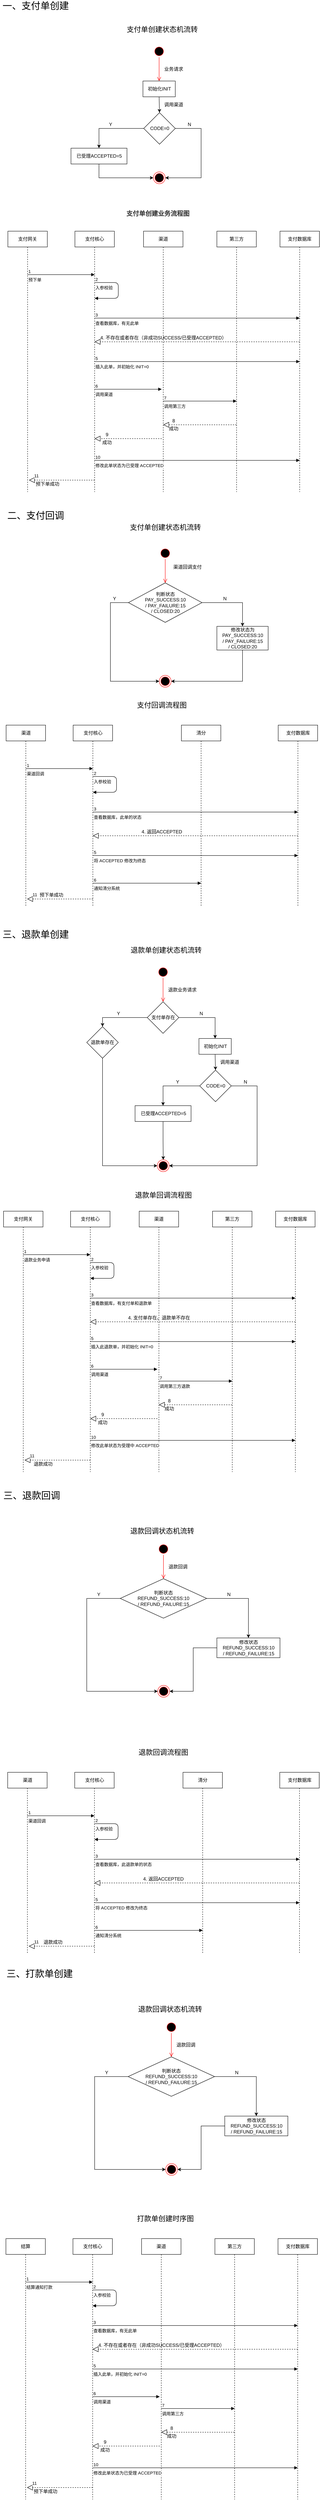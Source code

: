 <mxfile version="14.4.2" type="github">
  <diagram id="doO7QD25XSTSyCwF2JsC" name="Page-1">
    <mxGraphModel dx="946" dy="614" grid="1" gridSize="10" guides="1" tooltips="1" connect="1" arrows="1" fold="1" page="1" pageScale="1" pageWidth="827" pageHeight="1169" math="0" shadow="0">
      <root>
        <mxCell id="0" />
        <mxCell id="1" parent="0" />
        <mxCell id="Pw1JwfpGeaFqBJXXxSC6-7" value="支付网关" style="shape=umlLifeline;perimeter=lifelinePerimeter;whiteSpace=wrap;html=1;container=1;collapsible=0;recursiveResize=0;outlineConnect=0;" parent="1" vertex="1">
          <mxGeometry x="30" y="620" width="100" height="660" as="geometry" />
        </mxCell>
        <mxCell id="Pw1JwfpGeaFqBJXXxSC6-12" value="预下单" style="endArrow=block;endFill=1;html=1;edgeStyle=orthogonalEdgeStyle;align=left;verticalAlign=top;" parent="Pw1JwfpGeaFqBJXXxSC6-7" edge="1">
          <mxGeometry x="-1" relative="1" as="geometry">
            <mxPoint x="50" y="110" as="sourcePoint" />
            <mxPoint x="220" y="110" as="targetPoint" />
          </mxGeometry>
        </mxCell>
        <mxCell id="Pw1JwfpGeaFqBJXXxSC6-13" value="1" style="edgeLabel;resizable=0;html=1;align=left;verticalAlign=bottom;" parent="Pw1JwfpGeaFqBJXXxSC6-12" connectable="0" vertex="1">
          <mxGeometry x="-1" relative="1" as="geometry" />
        </mxCell>
        <mxCell id="Pw1JwfpGeaFqBJXXxSC6-8" value="支付核心" style="shape=umlLifeline;perimeter=lifelinePerimeter;whiteSpace=wrap;html=1;container=1;collapsible=0;recursiveResize=0;outlineConnect=0;" parent="1" vertex="1">
          <mxGeometry x="200" y="620" width="100" height="660" as="geometry" />
        </mxCell>
        <mxCell id="Pw1JwfpGeaFqBJXXxSC6-9" value="渠道" style="shape=umlLifeline;perimeter=lifelinePerimeter;whiteSpace=wrap;html=1;container=1;collapsible=0;recursiveResize=0;outlineConnect=0;" parent="1" vertex="1">
          <mxGeometry x="374" y="620" width="100" height="660" as="geometry" />
        </mxCell>
        <mxCell id="Pw1JwfpGeaFqBJXXxSC6-10" value="第三方" style="shape=umlLifeline;perimeter=lifelinePerimeter;whiteSpace=wrap;html=1;container=1;collapsible=0;recursiveResize=0;outlineConnect=0;" parent="1" vertex="1">
          <mxGeometry x="560" y="620" width="100" height="660" as="geometry" />
        </mxCell>
        <mxCell id="Pw1JwfpGeaFqBJXXxSC6-11" value="支付数据库" style="shape=umlLifeline;perimeter=lifelinePerimeter;whiteSpace=wrap;html=1;container=1;collapsible=0;recursiveResize=0;outlineConnect=0;" parent="1" vertex="1">
          <mxGeometry x="720" y="620" width="100" height="660" as="geometry" />
        </mxCell>
        <mxCell id="Pw1JwfpGeaFqBJXXxSC6-14" value="入参校验" style="endArrow=block;endFill=1;html=1;edgeStyle=orthogonalEdgeStyle;align=left;verticalAlign=top;" parent="1" target="Pw1JwfpGeaFqBJXXxSC6-8" edge="1">
          <mxGeometry x="-1" relative="1" as="geometry">
            <mxPoint x="250" y="750" as="sourcePoint" />
            <mxPoint x="310" y="810" as="targetPoint" />
            <Array as="points">
              <mxPoint x="310" y="750" />
              <mxPoint x="310" y="790" />
            </Array>
          </mxGeometry>
        </mxCell>
        <mxCell id="Pw1JwfpGeaFqBJXXxSC6-15" value="2" style="edgeLabel;resizable=0;html=1;align=left;verticalAlign=bottom;" parent="Pw1JwfpGeaFqBJXXxSC6-14" connectable="0" vertex="1">
          <mxGeometry x="-1" relative="1" as="geometry" />
        </mxCell>
        <mxCell id="Pw1JwfpGeaFqBJXXxSC6-19" value="" style="endArrow=block;dashed=1;endFill=0;endSize=12;html=1;" parent="1" target="Pw1JwfpGeaFqBJXXxSC6-8" edge="1">
          <mxGeometry width="160" relative="1" as="geometry">
            <mxPoint x="770" y="900" as="sourcePoint" />
            <mxPoint x="660" y="900" as="targetPoint" />
          </mxGeometry>
        </mxCell>
        <mxCell id="Pw1JwfpGeaFqBJXXxSC6-20" value="4. 不存在或者存在（非成功SUCCESS/已受理ACCEPTED）" style="text;html=1;align=center;verticalAlign=middle;resizable=0;points=[];autosize=1;" parent="1" vertex="1">
          <mxGeometry x="254" y="880" width="340" height="20" as="geometry" />
        </mxCell>
        <mxCell id="Pw1JwfpGeaFqBJXXxSC6-23" value="插入此单，并初始化 INIT=0" style="endArrow=block;endFill=1;html=1;edgeStyle=orthogonalEdgeStyle;align=left;verticalAlign=top;" parent="1" edge="1">
          <mxGeometry x="-1" relative="1" as="geometry">
            <mxPoint x="250" y="950" as="sourcePoint" />
            <mxPoint x="770" y="950" as="targetPoint" />
          </mxGeometry>
        </mxCell>
        <mxCell id="Pw1JwfpGeaFqBJXXxSC6-24" value="5" style="edgeLabel;resizable=0;html=1;align=left;verticalAlign=bottom;" parent="Pw1JwfpGeaFqBJXXxSC6-23" connectable="0" vertex="1">
          <mxGeometry x="-1" relative="1" as="geometry" />
        </mxCell>
        <mxCell id="Pw1JwfpGeaFqBJXXxSC6-26" value="查看数据库，有无此单" style="endArrow=block;endFill=1;html=1;edgeStyle=orthogonalEdgeStyle;align=left;verticalAlign=top;" parent="1" edge="1">
          <mxGeometry x="-1" relative="1" as="geometry">
            <mxPoint x="250" y="840" as="sourcePoint" />
            <mxPoint x="770" y="840" as="targetPoint" />
          </mxGeometry>
        </mxCell>
        <mxCell id="Pw1JwfpGeaFqBJXXxSC6-27" value="3" style="edgeLabel;resizable=0;html=1;align=left;verticalAlign=bottom;" parent="Pw1JwfpGeaFqBJXXxSC6-26" connectable="0" vertex="1">
          <mxGeometry x="-1" relative="1" as="geometry" />
        </mxCell>
        <mxCell id="Pw1JwfpGeaFqBJXXxSC6-28" value="调用渠道" style="endArrow=block;endFill=1;html=1;edgeStyle=orthogonalEdgeStyle;align=left;verticalAlign=top;" parent="1" edge="1">
          <mxGeometry x="-1" relative="1" as="geometry">
            <mxPoint x="250" y="1020" as="sourcePoint" />
            <mxPoint x="420" y="1020" as="targetPoint" />
          </mxGeometry>
        </mxCell>
        <mxCell id="Pw1JwfpGeaFqBJXXxSC6-29" value="6" style="edgeLabel;resizable=0;html=1;align=left;verticalAlign=bottom;" parent="Pw1JwfpGeaFqBJXXxSC6-28" connectable="0" vertex="1">
          <mxGeometry x="-1" relative="1" as="geometry" />
        </mxCell>
        <mxCell id="Pw1JwfpGeaFqBJXXxSC6-30" value="调用第三方" style="endArrow=block;endFill=1;html=1;edgeStyle=orthogonalEdgeStyle;align=left;verticalAlign=top;" parent="1" edge="1">
          <mxGeometry x="-1" relative="1" as="geometry">
            <mxPoint x="424" y="1050" as="sourcePoint" />
            <mxPoint x="610" y="1050" as="targetPoint" />
          </mxGeometry>
        </mxCell>
        <mxCell id="Pw1JwfpGeaFqBJXXxSC6-31" value="7" style="edgeLabel;resizable=0;html=1;align=left;verticalAlign=bottom;" parent="Pw1JwfpGeaFqBJXXxSC6-30" connectable="0" vertex="1">
          <mxGeometry x="-1" relative="1" as="geometry" />
        </mxCell>
        <mxCell id="Pw1JwfpGeaFqBJXXxSC6-32" value="" style="endArrow=block;dashed=1;endFill=0;endSize=12;html=1;" parent="1" source="Pw1JwfpGeaFqBJXXxSC6-10" target="Pw1JwfpGeaFqBJXXxSC6-9" edge="1">
          <mxGeometry width="160" relative="1" as="geometry">
            <mxPoint x="610.5" y="1100" as="sourcePoint" />
            <mxPoint x="90" y="1100" as="targetPoint" />
            <Array as="points">
              <mxPoint x="600" y="1110" />
            </Array>
          </mxGeometry>
        </mxCell>
        <mxCell id="Pw1JwfpGeaFqBJXXxSC6-33" value="8" style="text;html=1;align=center;verticalAlign=middle;resizable=0;points=[];autosize=1;" parent="1" vertex="1">
          <mxGeometry x="440" y="1090" width="20" height="20" as="geometry" />
        </mxCell>
        <mxCell id="Pw1JwfpGeaFqBJXXxSC6-34" value="成功" style="text;html=1;align=center;verticalAlign=middle;resizable=0;points=[];autosize=1;" parent="1" vertex="1">
          <mxGeometry x="430" y="1110" width="40" height="20" as="geometry" />
        </mxCell>
        <mxCell id="Pw1JwfpGeaFqBJXXxSC6-35" value="" style="endArrow=block;dashed=1;endFill=0;endSize=12;html=1;" parent="1" edge="1">
          <mxGeometry width="160" relative="1" as="geometry">
            <mxPoint x="420" y="1145" as="sourcePoint" />
            <mxPoint x="250" y="1145" as="targetPoint" />
            <Array as="points" />
          </mxGeometry>
        </mxCell>
        <mxCell id="Pw1JwfpGeaFqBJXXxSC6-36" value="9" style="text;html=1;align=center;verticalAlign=middle;resizable=0;points=[];autosize=1;" parent="1" vertex="1">
          <mxGeometry x="270.5" y="1125" width="20" height="20" as="geometry" />
        </mxCell>
        <mxCell id="Pw1JwfpGeaFqBJXXxSC6-37" value="成功" style="text;html=1;align=center;verticalAlign=middle;resizable=0;points=[];autosize=1;" parent="1" vertex="1">
          <mxGeometry x="260.5" y="1145" width="40" height="20" as="geometry" />
        </mxCell>
        <mxCell id="Pw1JwfpGeaFqBJXXxSC6-40" value="修改此单状态为已受理 ACCEPTED" style="endArrow=block;endFill=1;html=1;edgeStyle=orthogonalEdgeStyle;align=left;verticalAlign=top;" parent="1" edge="1">
          <mxGeometry x="-1" relative="1" as="geometry">
            <mxPoint x="250" y="1200" as="sourcePoint" />
            <mxPoint x="770" y="1200" as="targetPoint" />
          </mxGeometry>
        </mxCell>
        <mxCell id="Pw1JwfpGeaFqBJXXxSC6-41" value="10" style="edgeLabel;resizable=0;html=1;align=left;verticalAlign=bottom;" parent="Pw1JwfpGeaFqBJXXxSC6-40" connectable="0" vertex="1">
          <mxGeometry x="-1" relative="1" as="geometry" />
        </mxCell>
        <mxCell id="Pw1JwfpGeaFqBJXXxSC6-42" value="" style="endArrow=block;dashed=1;endFill=0;endSize=12;html=1;" parent="1" edge="1">
          <mxGeometry width="160" relative="1" as="geometry">
            <mxPoint x="250" y="1250" as="sourcePoint" />
            <mxPoint x="83.5" y="1250" as="targetPoint" />
            <Array as="points" />
          </mxGeometry>
        </mxCell>
        <mxCell id="Pw1JwfpGeaFqBJXXxSC6-43" value="11" style="edgeLabel;html=1;align=center;verticalAlign=middle;resizable=0;points=[];" parent="Pw1JwfpGeaFqBJXXxSC6-42" vertex="1" connectable="0">
          <mxGeometry x="0.778" y="-11" relative="1" as="geometry">
            <mxPoint as="offset" />
          </mxGeometry>
        </mxCell>
        <mxCell id="Pw1JwfpGeaFqBJXXxSC6-44" value="预下单成功" style="text;html=1;align=center;verticalAlign=middle;resizable=0;points=[];autosize=1;" parent="1" vertex="1">
          <mxGeometry x="90" y="1250" width="80" height="20" as="geometry" />
        </mxCell>
        <mxCell id="Pw1JwfpGeaFqBJXXxSC6-46" value="" style="ellipse;html=1;shape=startState;fillColor=#000000;strokeColor=#ff0000;" parent="1" vertex="1">
          <mxGeometry x="398.5" y="150" width="30" height="30" as="geometry" />
        </mxCell>
        <mxCell id="Pw1JwfpGeaFqBJXXxSC6-47" value="" style="edgeStyle=orthogonalEdgeStyle;html=1;verticalAlign=bottom;endArrow=open;endSize=8;strokeColor=#ff0000;" parent="1" source="Pw1JwfpGeaFqBJXXxSC6-46" edge="1">
          <mxGeometry relative="1" as="geometry">
            <mxPoint x="413.5" y="240" as="targetPoint" />
          </mxGeometry>
        </mxCell>
        <mxCell id="Pw1JwfpGeaFqBJXXxSC6-48" value="&lt;font style=&quot;font-size: 18px&quot;&gt;支付单创建状态机流转&lt;/font&gt;" style="text;html=1;align=center;verticalAlign=middle;resizable=0;points=[];autosize=1;" parent="1" vertex="1">
          <mxGeometry x="320.5" y="100" width="200" height="20" as="geometry" />
        </mxCell>
        <mxCell id="Pw1JwfpGeaFqBJXXxSC6-49" value="业务请求" style="text;html=1;align=center;verticalAlign=middle;resizable=0;points=[];autosize=1;" parent="1" vertex="1">
          <mxGeometry x="419.5" y="200" width="60" height="20" as="geometry" />
        </mxCell>
        <mxCell id="Pw1JwfpGeaFqBJXXxSC6-50" value="初始化INIT" style="html=1;" parent="1" vertex="1">
          <mxGeometry x="372.5" y="240" width="82" height="40" as="geometry" />
        </mxCell>
        <mxCell id="Pw1JwfpGeaFqBJXXxSC6-58" style="edgeStyle=orthogonalEdgeStyle;rounded=0;orthogonalLoop=1;jettySize=auto;html=1;exitX=0;exitY=0.5;exitDx=0;exitDy=0;entryX=0.5;entryY=0;entryDx=0;entryDy=0;" parent="1" source="Pw1JwfpGeaFqBJXXxSC6-51" target="Pw1JwfpGeaFqBJXXxSC6-57" edge="1">
          <mxGeometry relative="1" as="geometry" />
        </mxCell>
        <mxCell id="Pw1JwfpGeaFqBJXXxSC6-61" style="edgeStyle=orthogonalEdgeStyle;rounded=0;orthogonalLoop=1;jettySize=auto;html=1;exitX=1;exitY=0.5;exitDx=0;exitDy=0;entryX=1;entryY=0.5;entryDx=0;entryDy=0;" parent="1" source="Pw1JwfpGeaFqBJXXxSC6-51" target="Pw1JwfpGeaFqBJXXxSC6-54" edge="1">
          <mxGeometry relative="1" as="geometry">
            <Array as="points">
              <mxPoint x="520" y="360" />
              <mxPoint x="520" y="485" />
            </Array>
          </mxGeometry>
        </mxCell>
        <mxCell id="Pw1JwfpGeaFqBJXXxSC6-51" value="CODE=0" style="rhombus;whiteSpace=wrap;html=1;" parent="1" vertex="1">
          <mxGeometry x="374.5" y="320" width="80" height="80" as="geometry" />
        </mxCell>
        <mxCell id="Pw1JwfpGeaFqBJXXxSC6-52" value="" style="endArrow=classic;html=1;entryX=0.5;entryY=0;entryDx=0;entryDy=0;exitX=0.5;exitY=1;exitDx=0;exitDy=0;" parent="1" source="Pw1JwfpGeaFqBJXXxSC6-50" target="Pw1JwfpGeaFqBJXXxSC6-51" edge="1">
          <mxGeometry width="50" height="50" relative="1" as="geometry">
            <mxPoint x="400.5" y="320" as="sourcePoint" />
            <mxPoint x="450.5" y="270" as="targetPoint" />
          </mxGeometry>
        </mxCell>
        <mxCell id="Pw1JwfpGeaFqBJXXxSC6-54" value="" style="ellipse;html=1;shape=endState;fillColor=#000000;strokeColor=#ff0000;" parent="1" vertex="1">
          <mxGeometry x="399" y="470" width="30" height="30" as="geometry" />
        </mxCell>
        <mxCell id="Pw1JwfpGeaFqBJXXxSC6-55" value="调用渠道" style="text;html=1;align=center;verticalAlign=middle;resizable=0;points=[];autosize=1;" parent="1" vertex="1">
          <mxGeometry x="420" y="290" width="60" height="20" as="geometry" />
        </mxCell>
        <mxCell id="Pw1JwfpGeaFqBJXXxSC6-59" style="edgeStyle=orthogonalEdgeStyle;rounded=0;orthogonalLoop=1;jettySize=auto;html=1;entryX=0;entryY=0.5;entryDx=0;entryDy=0;exitX=0.5;exitY=1;exitDx=0;exitDy=0;" parent="1" source="Pw1JwfpGeaFqBJXXxSC6-57" target="Pw1JwfpGeaFqBJXXxSC6-54" edge="1">
          <mxGeometry relative="1" as="geometry" />
        </mxCell>
        <mxCell id="Pw1JwfpGeaFqBJXXxSC6-57" value="已受理ACCEPTED=5" style="html=1;" parent="1" vertex="1">
          <mxGeometry x="190" y="410" width="142" height="40" as="geometry" />
        </mxCell>
        <mxCell id="Pw1JwfpGeaFqBJXXxSC6-60" value="Y" style="text;html=1;align=center;verticalAlign=middle;resizable=0;points=[];autosize=1;" parent="1" vertex="1">
          <mxGeometry x="280" y="340" width="20" height="20" as="geometry" />
        </mxCell>
        <mxCell id="Pw1JwfpGeaFqBJXXxSC6-62" value="N" style="text;html=1;align=center;verticalAlign=middle;resizable=0;points=[];autosize=1;" parent="1" vertex="1">
          <mxGeometry x="480" y="340" width="20" height="20" as="geometry" />
        </mxCell>
        <mxCell id="Pw1JwfpGeaFqBJXXxSC6-63" value="&lt;h3 id=&quot;id-2.1.0.4支付系统UML图-1.1.2支付单创建业务流程图&quot; style=&quot;margin: 30px 0px 0px ; padding: 0px ; color: rgb(51 , 51 , 51) ; font-size: 16px ; line-height: 1.5 ; font-family: &amp;#34;arial&amp;#34; , sans-serif ; background-color: rgb(255 , 255 , 255)&quot;&gt;支付单创建业务流程图&lt;/h3&gt;" style="text;html=1;align=center;verticalAlign=middle;resizable=0;points=[];autosize=1;" parent="1" vertex="1">
          <mxGeometry x="320" y="530" width="180" height="60" as="geometry" />
        </mxCell>
        <mxCell id="Pw1JwfpGeaFqBJXXxSC6-64" value="&lt;font style=&quot;font-size: 24px&quot;&gt;一、支付单创建&lt;/font&gt;" style="text;html=1;align=center;verticalAlign=middle;resizable=0;points=[];autosize=1;" parent="1" vertex="1">
          <mxGeometry x="10" y="40" width="180" height="20" as="geometry" />
        </mxCell>
        <mxCell id="Pw1JwfpGeaFqBJXXxSC6-65" value="&lt;font style=&quot;font-size: 24px&quot;&gt;二、支付回调&lt;/font&gt;" style="text;html=1;align=center;verticalAlign=middle;resizable=0;points=[];autosize=1;" parent="1" vertex="1">
          <mxGeometry x="20" y="1330" width="160" height="20" as="geometry" />
        </mxCell>
        <mxCell id="Pw1JwfpGeaFqBJXXxSC6-68" value="" style="ellipse;html=1;shape=startState;fillColor=#000000;strokeColor=#ff0000;" parent="1" vertex="1">
          <mxGeometry x="414" y="1420" width="30" height="30" as="geometry" />
        </mxCell>
        <mxCell id="Pw1JwfpGeaFqBJXXxSC6-69" value="" style="edgeStyle=orthogonalEdgeStyle;html=1;verticalAlign=bottom;endArrow=open;endSize=8;strokeColor=#ff0000;" parent="1" source="Pw1JwfpGeaFqBJXXxSC6-68" edge="1">
          <mxGeometry relative="1" as="geometry">
            <mxPoint x="429" y="1510" as="targetPoint" />
          </mxGeometry>
        </mxCell>
        <mxCell id="Pw1JwfpGeaFqBJXXxSC6-70" value="渠道回调支付" style="text;html=1;align=center;verticalAlign=middle;resizable=0;points=[];autosize=1;" parent="1" vertex="1">
          <mxGeometry x="440" y="1460" width="90" height="20" as="geometry" />
        </mxCell>
        <mxCell id="Pw1JwfpGeaFqBJXXxSC6-73" style="edgeStyle=orthogonalEdgeStyle;rounded=0;orthogonalLoop=1;jettySize=auto;html=1;exitX=0;exitY=0.5;exitDx=0;exitDy=0;entryX=0;entryY=0.5;entryDx=0;entryDy=0;" parent="1" source="Pw1JwfpGeaFqBJXXxSC6-71" target="Pw1JwfpGeaFqBJXXxSC6-72" edge="1">
          <mxGeometry relative="1" as="geometry">
            <Array as="points">
              <mxPoint x="290" y="1560" />
              <mxPoint x="290" y="1759" />
            </Array>
          </mxGeometry>
        </mxCell>
        <mxCell id="Pw1JwfpGeaFqBJXXxSC6-76" style="edgeStyle=orthogonalEdgeStyle;rounded=0;orthogonalLoop=1;jettySize=auto;html=1;exitX=1;exitY=0.5;exitDx=0;exitDy=0;" parent="1" source="Pw1JwfpGeaFqBJXXxSC6-71" target="Pw1JwfpGeaFqBJXXxSC6-75" edge="1">
          <mxGeometry relative="1" as="geometry" />
        </mxCell>
        <mxCell id="Pw1JwfpGeaFqBJXXxSC6-71" value="判断状态&lt;br&gt;PAY_SUCCESS:10&lt;br&gt;/ PAY_FAILURE:15&lt;br&gt;/ CLOSED:20" style="rhombus;whiteSpace=wrap;html=1;" parent="1" vertex="1">
          <mxGeometry x="335.75" y="1510" width="186.5" height="100" as="geometry" />
        </mxCell>
        <mxCell id="Pw1JwfpGeaFqBJXXxSC6-72" value="" style="ellipse;html=1;shape=endState;fillColor=#000000;strokeColor=#ff0000;" parent="1" vertex="1">
          <mxGeometry x="414" y="1744" width="30" height="30" as="geometry" />
        </mxCell>
        <mxCell id="Pw1JwfpGeaFqBJXXxSC6-74" value="Y" style="text;html=1;align=center;verticalAlign=middle;resizable=0;points=[];autosize=1;" parent="1" vertex="1">
          <mxGeometry x="290" y="1540" width="20" height="20" as="geometry" />
        </mxCell>
        <mxCell id="Pw1JwfpGeaFqBJXXxSC6-77" style="edgeStyle=orthogonalEdgeStyle;rounded=0;orthogonalLoop=1;jettySize=auto;html=1;exitX=0.5;exitY=1;exitDx=0;exitDy=0;entryX=1;entryY=0.5;entryDx=0;entryDy=0;" parent="1" source="Pw1JwfpGeaFqBJXXxSC6-75" target="Pw1JwfpGeaFqBJXXxSC6-72" edge="1">
          <mxGeometry relative="1" as="geometry" />
        </mxCell>
        <mxCell id="Pw1JwfpGeaFqBJXXxSC6-75" value="&lt;span&gt;修改状态为&lt;br&gt;PAY_SUCCESS:10&lt;/span&gt;&lt;br&gt;&lt;span&gt;/ PAY_FAILURE:15&lt;/span&gt;&lt;br&gt;&lt;span&gt;/ CLOSED:20&lt;/span&gt;" style="html=1;" parent="1" vertex="1">
          <mxGeometry x="560" y="1620" width="130" height="60" as="geometry" />
        </mxCell>
        <mxCell id="Pw1JwfpGeaFqBJXXxSC6-78" value="N" style="text;html=1;align=center;verticalAlign=middle;resizable=0;points=[];autosize=1;" parent="1" vertex="1">
          <mxGeometry x="570" y="1540" width="20" height="20" as="geometry" />
        </mxCell>
        <mxCell id="Pw1JwfpGeaFqBJXXxSC6-79" value="&lt;font style=&quot;font-size: 18px&quot;&gt;支付单创建状态机流转&lt;/font&gt;" style="text;html=1;align=center;verticalAlign=middle;resizable=0;points=[];autosize=1;" parent="1" vertex="1">
          <mxGeometry x="329" y="1360" width="200" height="20" as="geometry" />
        </mxCell>
        <mxCell id="Pw1JwfpGeaFqBJXXxSC6-80" value="&lt;font style=&quot;font-size: 18px&quot;&gt;支付回调流程图&lt;/font&gt;" style="text;html=1;align=center;verticalAlign=middle;resizable=0;points=[];autosize=1;" parent="1" vertex="1">
          <mxGeometry x="350" y="1810" width="140" height="20" as="geometry" />
        </mxCell>
        <mxCell id="Pw1JwfpGeaFqBJXXxSC6-81" value="渠道" style="shape=umlLifeline;perimeter=lifelinePerimeter;whiteSpace=wrap;html=1;container=1;collapsible=0;recursiveResize=0;outlineConnect=0;" parent="1" vertex="1">
          <mxGeometry x="25.5" y="1870" width="100" height="460" as="geometry" />
        </mxCell>
        <mxCell id="Pw1JwfpGeaFqBJXXxSC6-82" value="渠道回调" style="endArrow=block;endFill=1;html=1;edgeStyle=orthogonalEdgeStyle;align=left;verticalAlign=top;" parent="Pw1JwfpGeaFqBJXXxSC6-81" edge="1">
          <mxGeometry x="-1" relative="1" as="geometry">
            <mxPoint x="50" y="110" as="sourcePoint" />
            <mxPoint x="220" y="110" as="targetPoint" />
          </mxGeometry>
        </mxCell>
        <mxCell id="Pw1JwfpGeaFqBJXXxSC6-83" value="1" style="edgeLabel;resizable=0;html=1;align=left;verticalAlign=bottom;" parent="Pw1JwfpGeaFqBJXXxSC6-82" connectable="0" vertex="1">
          <mxGeometry x="-1" relative="1" as="geometry" />
        </mxCell>
        <mxCell id="Pw1JwfpGeaFqBJXXxSC6-84" value="支付核心" style="shape=umlLifeline;perimeter=lifelinePerimeter;whiteSpace=wrap;html=1;container=1;collapsible=0;recursiveResize=0;outlineConnect=0;" parent="1" vertex="1">
          <mxGeometry x="195.5" y="1870" width="100" height="460" as="geometry" />
        </mxCell>
        <mxCell id="Pw1JwfpGeaFqBJXXxSC6-85" value="清分" style="shape=umlLifeline;perimeter=lifelinePerimeter;whiteSpace=wrap;html=1;container=1;collapsible=0;recursiveResize=0;outlineConnect=0;" parent="1" vertex="1">
          <mxGeometry x="470" y="1870" width="100" height="460" as="geometry" />
        </mxCell>
        <mxCell id="Pw1JwfpGeaFqBJXXxSC6-87" value="支付数据库" style="shape=umlLifeline;perimeter=lifelinePerimeter;whiteSpace=wrap;html=1;container=1;collapsible=0;recursiveResize=0;outlineConnect=0;" parent="1" vertex="1">
          <mxGeometry x="715.5" y="1870" width="100" height="460" as="geometry" />
        </mxCell>
        <mxCell id="Pw1JwfpGeaFqBJXXxSC6-88" value="入参校验" style="endArrow=block;endFill=1;html=1;edgeStyle=orthogonalEdgeStyle;align=left;verticalAlign=top;" parent="1" target="Pw1JwfpGeaFqBJXXxSC6-84" edge="1">
          <mxGeometry x="-1" relative="1" as="geometry">
            <mxPoint x="245.5" y="2000" as="sourcePoint" />
            <mxPoint x="305.5" y="2060" as="targetPoint" />
            <Array as="points">
              <mxPoint x="305.5" y="2000" />
              <mxPoint x="305.5" y="2040" />
            </Array>
          </mxGeometry>
        </mxCell>
        <mxCell id="Pw1JwfpGeaFqBJXXxSC6-89" value="2" style="edgeLabel;resizable=0;html=1;align=left;verticalAlign=bottom;" parent="Pw1JwfpGeaFqBJXXxSC6-88" connectable="0" vertex="1">
          <mxGeometry x="-1" relative="1" as="geometry" />
        </mxCell>
        <mxCell id="Pw1JwfpGeaFqBJXXxSC6-90" value="" style="endArrow=block;dashed=1;endFill=0;endSize=12;html=1;" parent="1" target="Pw1JwfpGeaFqBJXXxSC6-84" edge="1">
          <mxGeometry width="160" relative="1" as="geometry">
            <mxPoint x="765.5" y="2150" as="sourcePoint" />
            <mxPoint x="655.5" y="2150" as="targetPoint" />
          </mxGeometry>
        </mxCell>
        <mxCell id="Pw1JwfpGeaFqBJXXxSC6-91" value="4. 返回ACCEPTED" style="text;html=1;align=center;verticalAlign=middle;resizable=0;points=[];autosize=1;" parent="1" vertex="1">
          <mxGeometry x="359.5" y="2130" width="120" height="20" as="geometry" />
        </mxCell>
        <mxCell id="Pw1JwfpGeaFqBJXXxSC6-92" value="将 ACCEPTED 修改为终态" style="endArrow=block;endFill=1;html=1;edgeStyle=orthogonalEdgeStyle;align=left;verticalAlign=top;" parent="1" edge="1">
          <mxGeometry x="-1" relative="1" as="geometry">
            <mxPoint x="245.5" y="2200" as="sourcePoint" />
            <mxPoint x="765.5" y="2200" as="targetPoint" />
          </mxGeometry>
        </mxCell>
        <mxCell id="Pw1JwfpGeaFqBJXXxSC6-93" value="5" style="edgeLabel;resizable=0;html=1;align=left;verticalAlign=bottom;" parent="Pw1JwfpGeaFqBJXXxSC6-92" connectable="0" vertex="1">
          <mxGeometry x="-1" relative="1" as="geometry" />
        </mxCell>
        <mxCell id="Pw1JwfpGeaFqBJXXxSC6-94" value="查看数据库，此单的状态" style="endArrow=block;endFill=1;html=1;edgeStyle=orthogonalEdgeStyle;align=left;verticalAlign=top;" parent="1" edge="1">
          <mxGeometry x="-1" relative="1" as="geometry">
            <mxPoint x="245.5" y="2090" as="sourcePoint" />
            <mxPoint x="765.5" y="2090" as="targetPoint" />
          </mxGeometry>
        </mxCell>
        <mxCell id="Pw1JwfpGeaFqBJXXxSC6-95" value="3" style="edgeLabel;resizable=0;html=1;align=left;verticalAlign=bottom;" parent="Pw1JwfpGeaFqBJXXxSC6-94" connectable="0" vertex="1">
          <mxGeometry x="-1" relative="1" as="geometry" />
        </mxCell>
        <mxCell id="Pw1JwfpGeaFqBJXXxSC6-96" value="通知清分系统" style="endArrow=block;endFill=1;html=1;edgeStyle=orthogonalEdgeStyle;align=left;verticalAlign=top;" parent="1" edge="1">
          <mxGeometry x="-1" relative="1" as="geometry">
            <mxPoint x="245.5" y="2270" as="sourcePoint" />
            <mxPoint x="520" y="2270" as="targetPoint" />
          </mxGeometry>
        </mxCell>
        <mxCell id="Pw1JwfpGeaFqBJXXxSC6-97" value="6" style="edgeLabel;resizable=0;html=1;align=left;verticalAlign=bottom;" parent="Pw1JwfpGeaFqBJXXxSC6-96" connectable="0" vertex="1">
          <mxGeometry x="-1" relative="1" as="geometry" />
        </mxCell>
        <mxCell id="Pw1JwfpGeaFqBJXXxSC6-108" value="" style="endArrow=block;dashed=1;endFill=0;endSize=12;html=1;" parent="1" edge="1">
          <mxGeometry width="160" relative="1" as="geometry">
            <mxPoint x="245.5" y="2310" as="sourcePoint" />
            <mxPoint x="79" y="2310" as="targetPoint" />
            <Array as="points" />
          </mxGeometry>
        </mxCell>
        <mxCell id="Pw1JwfpGeaFqBJXXxSC6-109" value="11" style="edgeLabel;html=1;align=center;verticalAlign=middle;resizable=0;points=[];" parent="Pw1JwfpGeaFqBJXXxSC6-108" vertex="1" connectable="0">
          <mxGeometry x="0.778" y="-11" relative="1" as="geometry">
            <mxPoint as="offset" />
          </mxGeometry>
        </mxCell>
        <mxCell id="Pw1JwfpGeaFqBJXXxSC6-110" value="预下单成功" style="text;html=1;align=center;verticalAlign=middle;resizable=0;points=[];autosize=1;" parent="1" vertex="1">
          <mxGeometry x="100" y="2290" width="80" height="20" as="geometry" />
        </mxCell>
        <mxCell id="Pw1JwfpGeaFqBJXXxSC6-111" value="" style="ellipse;html=1;shape=startState;fillColor=#000000;strokeColor=#ff0000;" parent="1" vertex="1">
          <mxGeometry x="408.5" y="2480" width="30" height="30" as="geometry" />
        </mxCell>
        <mxCell id="Pw1JwfpGeaFqBJXXxSC6-112" value="" style="edgeStyle=orthogonalEdgeStyle;html=1;verticalAlign=bottom;endArrow=open;endSize=8;strokeColor=#ff0000;" parent="1" source="Pw1JwfpGeaFqBJXXxSC6-111" edge="1">
          <mxGeometry relative="1" as="geometry">
            <mxPoint x="423.5" y="2570" as="targetPoint" />
          </mxGeometry>
        </mxCell>
        <mxCell id="Pw1JwfpGeaFqBJXXxSC6-113" value="&lt;font style=&quot;font-size: 18px&quot;&gt;退款单创建状态机流转&lt;/font&gt;" style="text;html=1;align=center;verticalAlign=middle;resizable=0;points=[];autosize=1;" parent="1" vertex="1">
          <mxGeometry x="330.5" y="2430" width="200" height="20" as="geometry" />
        </mxCell>
        <mxCell id="Pw1JwfpGeaFqBJXXxSC6-114" value="退款业务请求" style="text;html=1;align=center;verticalAlign=middle;resizable=0;points=[];autosize=1;" parent="1" vertex="1">
          <mxGeometry x="426.5" y="2530" width="90" height="20" as="geometry" />
        </mxCell>
        <mxCell id="Pw1JwfpGeaFqBJXXxSC6-126" value="&lt;font style=&quot;font-size: 24px&quot;&gt;三、退款单创建&lt;/font&gt;" style="text;html=1;align=center;verticalAlign=middle;resizable=0;points=[];autosize=1;" parent="1" vertex="1">
          <mxGeometry x="10" y="2390" width="180" height="20" as="geometry" />
        </mxCell>
        <mxCell id="Pw1JwfpGeaFqBJXXxSC6-127" value="初始化INIT" style="html=1;" parent="1" vertex="1">
          <mxGeometry x="514.5" y="2663" width="82" height="40" as="geometry" />
        </mxCell>
        <mxCell id="Pw1JwfpGeaFqBJXXxSC6-128" style="edgeStyle=orthogonalEdgeStyle;rounded=0;orthogonalLoop=1;jettySize=auto;html=1;exitX=0;exitY=0.5;exitDx=0;exitDy=0;entryX=0.5;entryY=0;entryDx=0;entryDy=0;" parent="1" source="Pw1JwfpGeaFqBJXXxSC6-130" target="Pw1JwfpGeaFqBJXXxSC6-135" edge="1">
          <mxGeometry relative="1" as="geometry" />
        </mxCell>
        <mxCell id="Pw1JwfpGeaFqBJXXxSC6-129" style="edgeStyle=orthogonalEdgeStyle;rounded=0;orthogonalLoop=1;jettySize=auto;html=1;exitX=1;exitY=0.5;exitDx=0;exitDy=0;entryX=1;entryY=0.5;entryDx=0;entryDy=0;" parent="1" source="Pw1JwfpGeaFqBJXXxSC6-130" target="Pw1JwfpGeaFqBJXXxSC6-140" edge="1">
          <mxGeometry relative="1" as="geometry">
            <Array as="points">
              <mxPoint x="662" y="2783" />
              <mxPoint x="662" y="2985" />
            </Array>
            <mxPoint x="571" y="2908" as="targetPoint" />
          </mxGeometry>
        </mxCell>
        <mxCell id="Pw1JwfpGeaFqBJXXxSC6-130" value="CODE=0" style="rhombus;whiteSpace=wrap;html=1;" parent="1" vertex="1">
          <mxGeometry x="516.5" y="2743" width="80" height="80" as="geometry" />
        </mxCell>
        <mxCell id="Pw1JwfpGeaFqBJXXxSC6-131" value="" style="endArrow=classic;html=1;entryX=0.5;entryY=0;entryDx=0;entryDy=0;exitX=0.5;exitY=1;exitDx=0;exitDy=0;" parent="1" source="Pw1JwfpGeaFqBJXXxSC6-127" target="Pw1JwfpGeaFqBJXXxSC6-130" edge="1">
          <mxGeometry width="50" height="50" relative="1" as="geometry">
            <mxPoint x="542.5" y="2743" as="sourcePoint" />
            <mxPoint x="592.5" y="2693" as="targetPoint" />
          </mxGeometry>
        </mxCell>
        <mxCell id="Pw1JwfpGeaFqBJXXxSC6-133" value="调用渠道" style="text;html=1;align=center;verticalAlign=middle;resizable=0;points=[];autosize=1;" parent="1" vertex="1">
          <mxGeometry x="562" y="2713" width="60" height="20" as="geometry" />
        </mxCell>
        <mxCell id="Pw1JwfpGeaFqBJXXxSC6-134" style="edgeStyle=orthogonalEdgeStyle;rounded=0;orthogonalLoop=1;jettySize=auto;html=1;entryX=0.5;entryY=0;entryDx=0;entryDy=0;exitX=0.5;exitY=1;exitDx=0;exitDy=0;" parent="1" source="Pw1JwfpGeaFqBJXXxSC6-135" target="Pw1JwfpGeaFqBJXXxSC6-140" edge="1">
          <mxGeometry relative="1" as="geometry">
            <mxPoint x="541" y="2908" as="targetPoint" />
          </mxGeometry>
        </mxCell>
        <mxCell id="Pw1JwfpGeaFqBJXXxSC6-135" value="已受理ACCEPTED=5" style="html=1;" parent="1" vertex="1">
          <mxGeometry x="352.5" y="2833" width="142" height="40" as="geometry" />
        </mxCell>
        <mxCell id="Pw1JwfpGeaFqBJXXxSC6-136" value="Y" style="text;html=1;align=center;verticalAlign=middle;resizable=0;points=[];autosize=1;" parent="1" vertex="1">
          <mxGeometry x="450" y="2763" width="20" height="20" as="geometry" />
        </mxCell>
        <mxCell id="Pw1JwfpGeaFqBJXXxSC6-137" value="N" style="text;html=1;align=center;verticalAlign=middle;resizable=0;points=[];autosize=1;" parent="1" vertex="1">
          <mxGeometry x="622" y="2763" width="20" height="20" as="geometry" />
        </mxCell>
        <mxCell id="Pw1JwfpGeaFqBJXXxSC6-141" style="edgeStyle=orthogonalEdgeStyle;rounded=0;orthogonalLoop=1;jettySize=auto;html=1;exitX=0;exitY=0.5;exitDx=0;exitDy=0;entryX=0.5;entryY=0;entryDx=0;entryDy=0;" parent="1" source="Pw1JwfpGeaFqBJXXxSC6-138" target="Pw1JwfpGeaFqBJXXxSC6-139" edge="1">
          <mxGeometry relative="1" as="geometry" />
        </mxCell>
        <mxCell id="Pw1JwfpGeaFqBJXXxSC6-146" style="edgeStyle=orthogonalEdgeStyle;rounded=0;orthogonalLoop=1;jettySize=auto;html=1;exitX=1;exitY=0.5;exitDx=0;exitDy=0;entryX=0.5;entryY=0;entryDx=0;entryDy=0;" parent="1" source="Pw1JwfpGeaFqBJXXxSC6-138" target="Pw1JwfpGeaFqBJXXxSC6-127" edge="1">
          <mxGeometry relative="1" as="geometry" />
        </mxCell>
        <mxCell id="Pw1JwfpGeaFqBJXXxSC6-138" value="支付单存在" style="rhombus;whiteSpace=wrap;html=1;" parent="1" vertex="1">
          <mxGeometry x="383.5" y="2570" width="80" height="80" as="geometry" />
        </mxCell>
        <mxCell id="Pw1JwfpGeaFqBJXXxSC6-145" style="edgeStyle=orthogonalEdgeStyle;rounded=0;orthogonalLoop=1;jettySize=auto;html=1;exitX=0.5;exitY=1;exitDx=0;exitDy=0;entryX=0;entryY=0.5;entryDx=0;entryDy=0;" parent="1" source="Pw1JwfpGeaFqBJXXxSC6-139" target="Pw1JwfpGeaFqBJXXxSC6-140" edge="1">
          <mxGeometry relative="1" as="geometry" />
        </mxCell>
        <mxCell id="Pw1JwfpGeaFqBJXXxSC6-139" value="退款单存在" style="rhombus;whiteSpace=wrap;html=1;" parent="1" vertex="1">
          <mxGeometry x="230" y="2633" width="80" height="80" as="geometry" />
        </mxCell>
        <mxCell id="Pw1JwfpGeaFqBJXXxSC6-140" value="" style="ellipse;html=1;shape=endState;fillColor=#000000;strokeColor=#ff0000;" parent="1" vertex="1">
          <mxGeometry x="409" y="2970" width="30" height="30" as="geometry" />
        </mxCell>
        <mxCell id="Pw1JwfpGeaFqBJXXxSC6-142" value="Y" style="text;html=1;align=center;verticalAlign=middle;resizable=0;points=[];autosize=1;" parent="1" vertex="1">
          <mxGeometry x="300" y="2590" width="20" height="20" as="geometry" />
        </mxCell>
        <mxCell id="Pw1JwfpGeaFqBJXXxSC6-144" value="N" style="text;html=1;align=center;verticalAlign=middle;resizable=0;points=[];autosize=1;" parent="1" vertex="1">
          <mxGeometry x="510" y="2590" width="20" height="20" as="geometry" />
        </mxCell>
        <mxCell id="Pw1JwfpGeaFqBJXXxSC6-180" value="支付网关" style="shape=umlLifeline;perimeter=lifelinePerimeter;whiteSpace=wrap;html=1;container=1;collapsible=0;recursiveResize=0;outlineConnect=0;" parent="1" vertex="1">
          <mxGeometry x="19" y="3100" width="100" height="660" as="geometry" />
        </mxCell>
        <mxCell id="Pw1JwfpGeaFqBJXXxSC6-181" value="退款业务申请" style="endArrow=block;endFill=1;html=1;edgeStyle=orthogonalEdgeStyle;align=left;verticalAlign=top;" parent="Pw1JwfpGeaFqBJXXxSC6-180" edge="1">
          <mxGeometry x="-1" relative="1" as="geometry">
            <mxPoint x="50" y="110" as="sourcePoint" />
            <mxPoint x="220" y="110" as="targetPoint" />
          </mxGeometry>
        </mxCell>
        <mxCell id="Pw1JwfpGeaFqBJXXxSC6-182" value="1" style="edgeLabel;resizable=0;html=1;align=left;verticalAlign=bottom;" parent="Pw1JwfpGeaFqBJXXxSC6-181" connectable="0" vertex="1">
          <mxGeometry x="-1" relative="1" as="geometry" />
        </mxCell>
        <mxCell id="Pw1JwfpGeaFqBJXXxSC6-183" value="支付核心" style="shape=umlLifeline;perimeter=lifelinePerimeter;whiteSpace=wrap;html=1;container=1;collapsible=0;recursiveResize=0;outlineConnect=0;" parent="1" vertex="1">
          <mxGeometry x="189" y="3100" width="100" height="660" as="geometry" />
        </mxCell>
        <mxCell id="Pw1JwfpGeaFqBJXXxSC6-184" value="渠道" style="shape=umlLifeline;perimeter=lifelinePerimeter;whiteSpace=wrap;html=1;container=1;collapsible=0;recursiveResize=0;outlineConnect=0;" parent="1" vertex="1">
          <mxGeometry x="363" y="3100" width="100" height="660" as="geometry" />
        </mxCell>
        <mxCell id="Pw1JwfpGeaFqBJXXxSC6-185" value="第三方" style="shape=umlLifeline;perimeter=lifelinePerimeter;whiteSpace=wrap;html=1;container=1;collapsible=0;recursiveResize=0;outlineConnect=0;" parent="1" vertex="1">
          <mxGeometry x="549" y="3100" width="100" height="660" as="geometry" />
        </mxCell>
        <mxCell id="Pw1JwfpGeaFqBJXXxSC6-186" value="支付数据库" style="shape=umlLifeline;perimeter=lifelinePerimeter;whiteSpace=wrap;html=1;container=1;collapsible=0;recursiveResize=0;outlineConnect=0;" parent="1" vertex="1">
          <mxGeometry x="709" y="3100" width="100" height="660" as="geometry" />
        </mxCell>
        <mxCell id="Pw1JwfpGeaFqBJXXxSC6-187" value="入参校验" style="endArrow=block;endFill=1;html=1;edgeStyle=orthogonalEdgeStyle;align=left;verticalAlign=top;" parent="1" target="Pw1JwfpGeaFqBJXXxSC6-183" edge="1">
          <mxGeometry x="-1" relative="1" as="geometry">
            <mxPoint x="239" y="3230" as="sourcePoint" />
            <mxPoint x="299" y="3290" as="targetPoint" />
            <Array as="points">
              <mxPoint x="299" y="3230" />
              <mxPoint x="299" y="3270" />
            </Array>
          </mxGeometry>
        </mxCell>
        <mxCell id="Pw1JwfpGeaFqBJXXxSC6-188" value="2" style="edgeLabel;resizable=0;html=1;align=left;verticalAlign=bottom;" parent="Pw1JwfpGeaFqBJXXxSC6-187" connectable="0" vertex="1">
          <mxGeometry x="-1" relative="1" as="geometry" />
        </mxCell>
        <mxCell id="Pw1JwfpGeaFqBJXXxSC6-189" value="" style="endArrow=block;dashed=1;endFill=0;endSize=12;html=1;" parent="1" target="Pw1JwfpGeaFqBJXXxSC6-183" edge="1">
          <mxGeometry width="160" relative="1" as="geometry">
            <mxPoint x="759" y="3380" as="sourcePoint" />
            <mxPoint x="649" y="3380" as="targetPoint" />
          </mxGeometry>
        </mxCell>
        <mxCell id="Pw1JwfpGeaFqBJXXxSC6-190" value="4. 支付单存在、退款单不存在" style="text;html=1;align=center;verticalAlign=middle;resizable=0;points=[];autosize=1;" parent="1" vertex="1">
          <mxGeometry x="328" y="3360" width="170" height="20" as="geometry" />
        </mxCell>
        <mxCell id="Pw1JwfpGeaFqBJXXxSC6-191" value="插入此退款单，并初始化 INIT=0" style="endArrow=block;endFill=1;html=1;edgeStyle=orthogonalEdgeStyle;align=left;verticalAlign=top;" parent="1" edge="1">
          <mxGeometry x="-1" relative="1" as="geometry">
            <mxPoint x="239" y="3430" as="sourcePoint" />
            <mxPoint x="759" y="3430" as="targetPoint" />
          </mxGeometry>
        </mxCell>
        <mxCell id="Pw1JwfpGeaFqBJXXxSC6-192" value="5" style="edgeLabel;resizable=0;html=1;align=left;verticalAlign=bottom;" parent="Pw1JwfpGeaFqBJXXxSC6-191" connectable="0" vertex="1">
          <mxGeometry x="-1" relative="1" as="geometry" />
        </mxCell>
        <mxCell id="Pw1JwfpGeaFqBJXXxSC6-193" value="查看数据库，有支付单和退款单" style="endArrow=block;endFill=1;html=1;edgeStyle=orthogonalEdgeStyle;align=left;verticalAlign=top;" parent="1" edge="1">
          <mxGeometry x="-1" relative="1" as="geometry">
            <mxPoint x="239" y="3320" as="sourcePoint" />
            <mxPoint x="759" y="3320" as="targetPoint" />
          </mxGeometry>
        </mxCell>
        <mxCell id="Pw1JwfpGeaFqBJXXxSC6-194" value="3" style="edgeLabel;resizable=0;html=1;align=left;verticalAlign=bottom;" parent="Pw1JwfpGeaFqBJXXxSC6-193" connectable="0" vertex="1">
          <mxGeometry x="-1" relative="1" as="geometry" />
        </mxCell>
        <mxCell id="Pw1JwfpGeaFqBJXXxSC6-195" value="调用渠道" style="endArrow=block;endFill=1;html=1;edgeStyle=orthogonalEdgeStyle;align=left;verticalAlign=top;" parent="1" edge="1">
          <mxGeometry x="-1" relative="1" as="geometry">
            <mxPoint x="239" y="3500" as="sourcePoint" />
            <mxPoint x="409" y="3500" as="targetPoint" />
          </mxGeometry>
        </mxCell>
        <mxCell id="Pw1JwfpGeaFqBJXXxSC6-196" value="6" style="edgeLabel;resizable=0;html=1;align=left;verticalAlign=bottom;" parent="Pw1JwfpGeaFqBJXXxSC6-195" connectable="0" vertex="1">
          <mxGeometry x="-1" relative="1" as="geometry" />
        </mxCell>
        <mxCell id="Pw1JwfpGeaFqBJXXxSC6-197" value="调用第三方退款" style="endArrow=block;endFill=1;html=1;edgeStyle=orthogonalEdgeStyle;align=left;verticalAlign=top;" parent="1" edge="1">
          <mxGeometry x="-1" relative="1" as="geometry">
            <mxPoint x="413" y="3530" as="sourcePoint" />
            <mxPoint x="599" y="3530" as="targetPoint" />
          </mxGeometry>
        </mxCell>
        <mxCell id="Pw1JwfpGeaFqBJXXxSC6-198" value="7" style="edgeLabel;resizable=0;html=1;align=left;verticalAlign=bottom;" parent="Pw1JwfpGeaFqBJXXxSC6-197" connectable="0" vertex="1">
          <mxGeometry x="-1" relative="1" as="geometry" />
        </mxCell>
        <mxCell id="Pw1JwfpGeaFqBJXXxSC6-199" value="" style="endArrow=block;dashed=1;endFill=0;endSize=12;html=1;" parent="1" source="Pw1JwfpGeaFqBJXXxSC6-185" target="Pw1JwfpGeaFqBJXXxSC6-184" edge="1">
          <mxGeometry width="160" relative="1" as="geometry">
            <mxPoint x="599.5" y="3580" as="sourcePoint" />
            <mxPoint x="79" y="3580" as="targetPoint" />
            <Array as="points">
              <mxPoint x="589" y="3590" />
            </Array>
          </mxGeometry>
        </mxCell>
        <mxCell id="Pw1JwfpGeaFqBJXXxSC6-200" value="8" style="text;html=1;align=center;verticalAlign=middle;resizable=0;points=[];autosize=1;" parent="1" vertex="1">
          <mxGeometry x="429" y="3570" width="20" height="20" as="geometry" />
        </mxCell>
        <mxCell id="Pw1JwfpGeaFqBJXXxSC6-201" value="成功" style="text;html=1;align=center;verticalAlign=middle;resizable=0;points=[];autosize=1;" parent="1" vertex="1">
          <mxGeometry x="419" y="3590" width="40" height="20" as="geometry" />
        </mxCell>
        <mxCell id="Pw1JwfpGeaFqBJXXxSC6-202" value="" style="endArrow=block;dashed=1;endFill=0;endSize=12;html=1;" parent="1" edge="1">
          <mxGeometry width="160" relative="1" as="geometry">
            <mxPoint x="409" y="3625" as="sourcePoint" />
            <mxPoint x="239" y="3625" as="targetPoint" />
            <Array as="points" />
          </mxGeometry>
        </mxCell>
        <mxCell id="Pw1JwfpGeaFqBJXXxSC6-203" value="9" style="text;html=1;align=center;verticalAlign=middle;resizable=0;points=[];autosize=1;" parent="1" vertex="1">
          <mxGeometry x="259.5" y="3605" width="20" height="20" as="geometry" />
        </mxCell>
        <mxCell id="Pw1JwfpGeaFqBJXXxSC6-204" value="成功" style="text;html=1;align=center;verticalAlign=middle;resizable=0;points=[];autosize=1;" parent="1" vertex="1">
          <mxGeometry x="249.5" y="3625" width="40" height="20" as="geometry" />
        </mxCell>
        <mxCell id="Pw1JwfpGeaFqBJXXxSC6-205" value="修改此单状态为受理中 ACCEPTED" style="endArrow=block;endFill=1;html=1;edgeStyle=orthogonalEdgeStyle;align=left;verticalAlign=top;" parent="1" edge="1">
          <mxGeometry x="-1" relative="1" as="geometry">
            <mxPoint x="239" y="3680" as="sourcePoint" />
            <mxPoint x="759" y="3680" as="targetPoint" />
          </mxGeometry>
        </mxCell>
        <mxCell id="Pw1JwfpGeaFqBJXXxSC6-206" value="10" style="edgeLabel;resizable=0;html=1;align=left;verticalAlign=bottom;" parent="Pw1JwfpGeaFqBJXXxSC6-205" connectable="0" vertex="1">
          <mxGeometry x="-1" relative="1" as="geometry" />
        </mxCell>
        <mxCell id="Pw1JwfpGeaFqBJXXxSC6-207" value="" style="endArrow=block;dashed=1;endFill=0;endSize=12;html=1;" parent="1" edge="1">
          <mxGeometry width="160" relative="1" as="geometry">
            <mxPoint x="239" y="3730" as="sourcePoint" />
            <mxPoint x="72.5" y="3730" as="targetPoint" />
            <Array as="points" />
          </mxGeometry>
        </mxCell>
        <mxCell id="Pw1JwfpGeaFqBJXXxSC6-208" value="11" style="edgeLabel;html=1;align=center;verticalAlign=middle;resizable=0;points=[];" parent="Pw1JwfpGeaFqBJXXxSC6-207" vertex="1" connectable="0">
          <mxGeometry x="0.778" y="-11" relative="1" as="geometry">
            <mxPoint as="offset" />
          </mxGeometry>
        </mxCell>
        <mxCell id="Pw1JwfpGeaFqBJXXxSC6-209" value="退款成功" style="text;html=1;align=center;verticalAlign=middle;resizable=0;points=[];autosize=1;" parent="1" vertex="1">
          <mxGeometry x="89" y="3730" width="60" height="20" as="geometry" />
        </mxCell>
        <mxCell id="Pw1JwfpGeaFqBJXXxSC6-210" value="&lt;font style=&quot;font-size: 18px&quot;&gt;退款单回调流程图&lt;/font&gt;" style="text;html=1;align=center;verticalAlign=middle;resizable=0;points=[];autosize=1;" parent="1" vertex="1">
          <mxGeometry x="344" y="3050" width="160" height="20" as="geometry" />
        </mxCell>
        <mxCell id="Pw1JwfpGeaFqBJXXxSC6-211" value="" style="ellipse;html=1;shape=startState;fillColor=#000000;strokeColor=#ff0000;" parent="1" vertex="1">
          <mxGeometry x="409.5" y="3940" width="30" height="30" as="geometry" />
        </mxCell>
        <mxCell id="Pw1JwfpGeaFqBJXXxSC6-212" value="" style="edgeStyle=orthogonalEdgeStyle;html=1;verticalAlign=bottom;endArrow=open;endSize=8;strokeColor=#ff0000;" parent="1" source="Pw1JwfpGeaFqBJXXxSC6-211" edge="1">
          <mxGeometry relative="1" as="geometry">
            <mxPoint x="424.5" y="4030" as="targetPoint" />
          </mxGeometry>
        </mxCell>
        <mxCell id="Pw1JwfpGeaFqBJXXxSC6-213" value="退款回调" style="text;html=1;align=center;verticalAlign=middle;resizable=0;points=[];autosize=1;" parent="1" vertex="1">
          <mxGeometry x="431" y="3990" width="60" height="20" as="geometry" />
        </mxCell>
        <mxCell id="Pw1JwfpGeaFqBJXXxSC6-214" value="" style="ellipse;html=1;shape=endState;fillColor=#000000;strokeColor=#ff0000;" parent="1" vertex="1">
          <mxGeometry x="410" y="4300" width="30" height="30" as="geometry" />
        </mxCell>
        <mxCell id="Pw1JwfpGeaFqBJXXxSC6-218" style="edgeStyle=orthogonalEdgeStyle;rounded=0;orthogonalLoop=1;jettySize=auto;html=1;exitX=0;exitY=0.5;exitDx=0;exitDy=0;entryX=0;entryY=0.5;entryDx=0;entryDy=0;" parent="1" source="Pw1JwfpGeaFqBJXXxSC6-215" target="Pw1JwfpGeaFqBJXXxSC6-214" edge="1">
          <mxGeometry relative="1" as="geometry">
            <Array as="points">
              <mxPoint x="230" y="4080" />
              <mxPoint x="230" y="4315" />
            </Array>
          </mxGeometry>
        </mxCell>
        <mxCell id="Pw1JwfpGeaFqBJXXxSC6-221" style="edgeStyle=orthogonalEdgeStyle;rounded=0;orthogonalLoop=1;jettySize=auto;html=1;entryX=0.5;entryY=0;entryDx=0;entryDy=0;" parent="1" source="Pw1JwfpGeaFqBJXXxSC6-215" target="Pw1JwfpGeaFqBJXXxSC6-220" edge="1">
          <mxGeometry relative="1" as="geometry" />
        </mxCell>
        <mxCell id="Pw1JwfpGeaFqBJXXxSC6-215" value="判断状态&lt;br&gt;REFUND_SUCCESS:10&lt;br&gt;/ REFUND_FAILURE:15" style="rhombus;whiteSpace=wrap;html=1;" parent="1" vertex="1">
          <mxGeometry x="314.88" y="4030" width="219.25" height="100" as="geometry" />
        </mxCell>
        <mxCell id="Pw1JwfpGeaFqBJXXxSC6-216" value="&lt;font style=&quot;font-size: 24px&quot;&gt;三、退款回调&lt;/font&gt;" style="text;html=1;align=center;verticalAlign=middle;resizable=0;points=[];autosize=1;" parent="1" vertex="1">
          <mxGeometry x="10" y="3810" width="160" height="20" as="geometry" />
        </mxCell>
        <mxCell id="Pw1JwfpGeaFqBJXXxSC6-217" value="&lt;font style=&quot;font-size: 18px&quot;&gt;退款回调状态机流转&lt;/font&gt;" style="text;html=1;align=center;verticalAlign=middle;resizable=0;points=[];autosize=1;" parent="1" vertex="1">
          <mxGeometry x="330.5" y="3900" width="180" height="20" as="geometry" />
        </mxCell>
        <mxCell id="Pw1JwfpGeaFqBJXXxSC6-219" value="Y" style="text;html=1;align=center;verticalAlign=middle;resizable=0;points=[];autosize=1;" parent="1" vertex="1">
          <mxGeometry x="250" y="4060" width="20" height="20" as="geometry" />
        </mxCell>
        <mxCell id="Pw1JwfpGeaFqBJXXxSC6-222" style="edgeStyle=orthogonalEdgeStyle;rounded=0;orthogonalLoop=1;jettySize=auto;html=1;entryX=1;entryY=0.5;entryDx=0;entryDy=0;" parent="1" source="Pw1JwfpGeaFqBJXXxSC6-220" target="Pw1JwfpGeaFqBJXXxSC6-214" edge="1">
          <mxGeometry relative="1" as="geometry" />
        </mxCell>
        <mxCell id="Pw1JwfpGeaFqBJXXxSC6-220" value="&lt;span&gt;修改状态&lt;/span&gt;&lt;br&gt;&lt;span&gt;REFUND_SUCCESS:10&lt;/span&gt;&lt;br&gt;&lt;span&gt;/ REFUND_FAILURE:15&lt;/span&gt;" style="html=1;" parent="1" vertex="1">
          <mxGeometry x="560" y="4180" width="160" height="50" as="geometry" />
        </mxCell>
        <mxCell id="Pw1JwfpGeaFqBJXXxSC6-223" value="N" style="text;html=1;align=center;verticalAlign=middle;resizable=0;points=[];autosize=1;" parent="1" vertex="1">
          <mxGeometry x="580" y="4060" width="20" height="20" as="geometry" />
        </mxCell>
        <mxCell id="uhwevGmfNvGtMyDmS53F-1" value="&lt;font style=&quot;font-size: 18px&quot;&gt;退款回调流程图&lt;/font&gt;" style="text;html=1;align=center;verticalAlign=middle;resizable=0;points=[];autosize=1;" vertex="1" parent="1">
          <mxGeometry x="354" y="4460" width="140" height="20" as="geometry" />
        </mxCell>
        <mxCell id="uhwevGmfNvGtMyDmS53F-2" value="渠道" style="shape=umlLifeline;perimeter=lifelinePerimeter;whiteSpace=wrap;html=1;container=1;collapsible=0;recursiveResize=0;outlineConnect=0;" vertex="1" parent="1">
          <mxGeometry x="29.5" y="4520" width="100" height="460" as="geometry" />
        </mxCell>
        <mxCell id="uhwevGmfNvGtMyDmS53F-3" value="渠道回调" style="endArrow=block;endFill=1;html=1;edgeStyle=orthogonalEdgeStyle;align=left;verticalAlign=top;" edge="1" parent="uhwevGmfNvGtMyDmS53F-2">
          <mxGeometry x="-1" relative="1" as="geometry">
            <mxPoint x="50" y="110" as="sourcePoint" />
            <mxPoint x="220" y="110" as="targetPoint" />
          </mxGeometry>
        </mxCell>
        <mxCell id="uhwevGmfNvGtMyDmS53F-4" value="1" style="edgeLabel;resizable=0;html=1;align=left;verticalAlign=bottom;" connectable="0" vertex="1" parent="uhwevGmfNvGtMyDmS53F-3">
          <mxGeometry x="-1" relative="1" as="geometry" />
        </mxCell>
        <mxCell id="uhwevGmfNvGtMyDmS53F-5" value="支付核心" style="shape=umlLifeline;perimeter=lifelinePerimeter;whiteSpace=wrap;html=1;container=1;collapsible=0;recursiveResize=0;outlineConnect=0;" vertex="1" parent="1">
          <mxGeometry x="199.5" y="4520" width="100" height="460" as="geometry" />
        </mxCell>
        <mxCell id="uhwevGmfNvGtMyDmS53F-6" value="清分" style="shape=umlLifeline;perimeter=lifelinePerimeter;whiteSpace=wrap;html=1;container=1;collapsible=0;recursiveResize=0;outlineConnect=0;" vertex="1" parent="1">
          <mxGeometry x="474" y="4520" width="100" height="460" as="geometry" />
        </mxCell>
        <mxCell id="uhwevGmfNvGtMyDmS53F-7" value="支付数据库" style="shape=umlLifeline;perimeter=lifelinePerimeter;whiteSpace=wrap;html=1;container=1;collapsible=0;recursiveResize=0;outlineConnect=0;" vertex="1" parent="1">
          <mxGeometry x="719.5" y="4520" width="100" height="460" as="geometry" />
        </mxCell>
        <mxCell id="uhwevGmfNvGtMyDmS53F-8" value="入参校验" style="endArrow=block;endFill=1;html=1;edgeStyle=orthogonalEdgeStyle;align=left;verticalAlign=top;" edge="1" parent="1" target="uhwevGmfNvGtMyDmS53F-5">
          <mxGeometry x="-1" relative="1" as="geometry">
            <mxPoint x="249.5" y="4650" as="sourcePoint" />
            <mxPoint x="309.5" y="4710" as="targetPoint" />
            <Array as="points">
              <mxPoint x="309.5" y="4650" />
              <mxPoint x="309.5" y="4690" />
            </Array>
          </mxGeometry>
        </mxCell>
        <mxCell id="uhwevGmfNvGtMyDmS53F-9" value="2" style="edgeLabel;resizable=0;html=1;align=left;verticalAlign=bottom;" connectable="0" vertex="1" parent="uhwevGmfNvGtMyDmS53F-8">
          <mxGeometry x="-1" relative="1" as="geometry" />
        </mxCell>
        <mxCell id="uhwevGmfNvGtMyDmS53F-10" value="" style="endArrow=block;dashed=1;endFill=0;endSize=12;html=1;" edge="1" parent="1" target="uhwevGmfNvGtMyDmS53F-5">
          <mxGeometry width="160" relative="1" as="geometry">
            <mxPoint x="769.5" y="4800" as="sourcePoint" />
            <mxPoint x="659.5" y="4800" as="targetPoint" />
          </mxGeometry>
        </mxCell>
        <mxCell id="uhwevGmfNvGtMyDmS53F-11" value="4. 返回ACCEPTED" style="text;html=1;align=center;verticalAlign=middle;resizable=0;points=[];autosize=1;" vertex="1" parent="1">
          <mxGeometry x="363.5" y="4780" width="120" height="20" as="geometry" />
        </mxCell>
        <mxCell id="uhwevGmfNvGtMyDmS53F-12" value="将 ACCEPTED 修改为终态" style="endArrow=block;endFill=1;html=1;edgeStyle=orthogonalEdgeStyle;align=left;verticalAlign=top;" edge="1" parent="1">
          <mxGeometry x="-1" relative="1" as="geometry">
            <mxPoint x="249.5" y="4850" as="sourcePoint" />
            <mxPoint x="769.5" y="4850" as="targetPoint" />
          </mxGeometry>
        </mxCell>
        <mxCell id="uhwevGmfNvGtMyDmS53F-13" value="5" style="edgeLabel;resizable=0;html=1;align=left;verticalAlign=bottom;" connectable="0" vertex="1" parent="uhwevGmfNvGtMyDmS53F-12">
          <mxGeometry x="-1" relative="1" as="geometry" />
        </mxCell>
        <mxCell id="uhwevGmfNvGtMyDmS53F-14" value="查看数据库，此退款单的状态" style="endArrow=block;endFill=1;html=1;edgeStyle=orthogonalEdgeStyle;align=left;verticalAlign=top;" edge="1" parent="1">
          <mxGeometry x="-1" relative="1" as="geometry">
            <mxPoint x="249.5" y="4740" as="sourcePoint" />
            <mxPoint x="769.5" y="4740" as="targetPoint" />
          </mxGeometry>
        </mxCell>
        <mxCell id="uhwevGmfNvGtMyDmS53F-15" value="3" style="edgeLabel;resizable=0;html=1;align=left;verticalAlign=bottom;" connectable="0" vertex="1" parent="uhwevGmfNvGtMyDmS53F-14">
          <mxGeometry x="-1" relative="1" as="geometry" />
        </mxCell>
        <mxCell id="uhwevGmfNvGtMyDmS53F-16" value="通知清分系统" style="endArrow=block;endFill=1;html=1;edgeStyle=orthogonalEdgeStyle;align=left;verticalAlign=top;" edge="1" parent="1">
          <mxGeometry x="-1" relative="1" as="geometry">
            <mxPoint x="249.5" y="4920" as="sourcePoint" />
            <mxPoint x="524" y="4920" as="targetPoint" />
          </mxGeometry>
        </mxCell>
        <mxCell id="uhwevGmfNvGtMyDmS53F-17" value="6" style="edgeLabel;resizable=0;html=1;align=left;verticalAlign=bottom;" connectable="0" vertex="1" parent="uhwevGmfNvGtMyDmS53F-16">
          <mxGeometry x="-1" relative="1" as="geometry" />
        </mxCell>
        <mxCell id="uhwevGmfNvGtMyDmS53F-18" value="" style="endArrow=block;dashed=1;endFill=0;endSize=12;html=1;" edge="1" parent="1">
          <mxGeometry width="160" relative="1" as="geometry">
            <mxPoint x="249.5" y="4960" as="sourcePoint" />
            <mxPoint x="83" y="4960" as="targetPoint" />
            <Array as="points" />
          </mxGeometry>
        </mxCell>
        <mxCell id="uhwevGmfNvGtMyDmS53F-19" value="11" style="edgeLabel;html=1;align=center;verticalAlign=middle;resizable=0;points=[];" vertex="1" connectable="0" parent="uhwevGmfNvGtMyDmS53F-18">
          <mxGeometry x="0.778" y="-11" relative="1" as="geometry">
            <mxPoint as="offset" />
          </mxGeometry>
        </mxCell>
        <mxCell id="uhwevGmfNvGtMyDmS53F-20" value="退款成功" style="text;html=1;align=center;verticalAlign=middle;resizable=0;points=[];autosize=1;" vertex="1" parent="1">
          <mxGeometry x="114" y="4940" width="60" height="20" as="geometry" />
        </mxCell>
        <mxCell id="uhwevGmfNvGtMyDmS53F-21" value="" style="ellipse;html=1;shape=startState;fillColor=#000000;strokeColor=#ff0000;" vertex="1" parent="1">
          <mxGeometry x="429.5" y="5150" width="30" height="30" as="geometry" />
        </mxCell>
        <mxCell id="uhwevGmfNvGtMyDmS53F-22" value="" style="edgeStyle=orthogonalEdgeStyle;html=1;verticalAlign=bottom;endArrow=open;endSize=8;strokeColor=#ff0000;" edge="1" parent="1" source="uhwevGmfNvGtMyDmS53F-21">
          <mxGeometry relative="1" as="geometry">
            <mxPoint x="444.5" y="5240" as="targetPoint" />
          </mxGeometry>
        </mxCell>
        <mxCell id="uhwevGmfNvGtMyDmS53F-23" value="退款回调" style="text;html=1;align=center;verticalAlign=middle;resizable=0;points=[];autosize=1;" vertex="1" parent="1">
          <mxGeometry x="451" y="5200" width="60" height="20" as="geometry" />
        </mxCell>
        <mxCell id="uhwevGmfNvGtMyDmS53F-24" value="" style="ellipse;html=1;shape=endState;fillColor=#000000;strokeColor=#ff0000;" vertex="1" parent="1">
          <mxGeometry x="430" y="5510" width="30" height="30" as="geometry" />
        </mxCell>
        <mxCell id="uhwevGmfNvGtMyDmS53F-25" style="edgeStyle=orthogonalEdgeStyle;rounded=0;orthogonalLoop=1;jettySize=auto;html=1;exitX=0;exitY=0.5;exitDx=0;exitDy=0;entryX=0;entryY=0.5;entryDx=0;entryDy=0;" edge="1" parent="1" source="uhwevGmfNvGtMyDmS53F-27" target="uhwevGmfNvGtMyDmS53F-24">
          <mxGeometry relative="1" as="geometry">
            <Array as="points">
              <mxPoint x="250" y="5290" />
              <mxPoint x="250" y="5525" />
            </Array>
          </mxGeometry>
        </mxCell>
        <mxCell id="uhwevGmfNvGtMyDmS53F-26" style="edgeStyle=orthogonalEdgeStyle;rounded=0;orthogonalLoop=1;jettySize=auto;html=1;entryX=0.5;entryY=0;entryDx=0;entryDy=0;" edge="1" parent="1" source="uhwevGmfNvGtMyDmS53F-27" target="uhwevGmfNvGtMyDmS53F-32">
          <mxGeometry relative="1" as="geometry" />
        </mxCell>
        <mxCell id="uhwevGmfNvGtMyDmS53F-27" value="判断状态&lt;br&gt;REFUND_SUCCESS:10&lt;br&gt;/ REFUND_FAILURE:15" style="rhombus;whiteSpace=wrap;html=1;" vertex="1" parent="1">
          <mxGeometry x="334.88" y="5240" width="219.25" height="100" as="geometry" />
        </mxCell>
        <mxCell id="uhwevGmfNvGtMyDmS53F-28" value="&lt;font style=&quot;font-size: 24px&quot;&gt;三、打款单创建&lt;/font&gt;" style="text;html=1;align=center;verticalAlign=middle;resizable=0;points=[];autosize=1;" vertex="1" parent="1">
          <mxGeometry x="20" y="5020" width="180" height="20" as="geometry" />
        </mxCell>
        <mxCell id="uhwevGmfNvGtMyDmS53F-29" value="&lt;font style=&quot;font-size: 18px&quot;&gt;退款回调状态机流转&lt;/font&gt;" style="text;html=1;align=center;verticalAlign=middle;resizable=0;points=[];autosize=1;" vertex="1" parent="1">
          <mxGeometry x="350.5" y="5110" width="180" height="20" as="geometry" />
        </mxCell>
        <mxCell id="uhwevGmfNvGtMyDmS53F-30" value="Y" style="text;html=1;align=center;verticalAlign=middle;resizable=0;points=[];autosize=1;" vertex="1" parent="1">
          <mxGeometry x="270" y="5270" width="20" height="20" as="geometry" />
        </mxCell>
        <mxCell id="uhwevGmfNvGtMyDmS53F-31" style="edgeStyle=orthogonalEdgeStyle;rounded=0;orthogonalLoop=1;jettySize=auto;html=1;entryX=1;entryY=0.5;entryDx=0;entryDy=0;" edge="1" parent="1" source="uhwevGmfNvGtMyDmS53F-32" target="uhwevGmfNvGtMyDmS53F-24">
          <mxGeometry relative="1" as="geometry" />
        </mxCell>
        <mxCell id="uhwevGmfNvGtMyDmS53F-32" value="&lt;span&gt;修改状态&lt;/span&gt;&lt;br&gt;&lt;span&gt;REFUND_SUCCESS:10&lt;/span&gt;&lt;br&gt;&lt;span&gt;/ REFUND_FAILURE:15&lt;/span&gt;" style="html=1;" vertex="1" parent="1">
          <mxGeometry x="580" y="5390" width="160" height="50" as="geometry" />
        </mxCell>
        <mxCell id="uhwevGmfNvGtMyDmS53F-33" value="N" style="text;html=1;align=center;verticalAlign=middle;resizable=0;points=[];autosize=1;" vertex="1" parent="1">
          <mxGeometry x="600" y="5270" width="20" height="20" as="geometry" />
        </mxCell>
        <mxCell id="uhwevGmfNvGtMyDmS53F-34" value="结算" style="shape=umlLifeline;perimeter=lifelinePerimeter;whiteSpace=wrap;html=1;container=1;collapsible=0;recursiveResize=0;outlineConnect=0;" vertex="1" parent="1">
          <mxGeometry x="25" y="5700" width="100" height="660" as="geometry" />
        </mxCell>
        <mxCell id="uhwevGmfNvGtMyDmS53F-35" value="结算通知打款" style="endArrow=block;endFill=1;html=1;edgeStyle=orthogonalEdgeStyle;align=left;verticalAlign=top;" edge="1" parent="uhwevGmfNvGtMyDmS53F-34">
          <mxGeometry x="-1" relative="1" as="geometry">
            <mxPoint x="50" y="110" as="sourcePoint" />
            <mxPoint x="220" y="110" as="targetPoint" />
          </mxGeometry>
        </mxCell>
        <mxCell id="uhwevGmfNvGtMyDmS53F-36" value="1" style="edgeLabel;resizable=0;html=1;align=left;verticalAlign=bottom;" connectable="0" vertex="1" parent="uhwevGmfNvGtMyDmS53F-35">
          <mxGeometry x="-1" relative="1" as="geometry" />
        </mxCell>
        <mxCell id="uhwevGmfNvGtMyDmS53F-37" value="支付核心" style="shape=umlLifeline;perimeter=lifelinePerimeter;whiteSpace=wrap;html=1;container=1;collapsible=0;recursiveResize=0;outlineConnect=0;" vertex="1" parent="1">
          <mxGeometry x="195" y="5700" width="100" height="660" as="geometry" />
        </mxCell>
        <mxCell id="uhwevGmfNvGtMyDmS53F-38" value="渠道" style="shape=umlLifeline;perimeter=lifelinePerimeter;whiteSpace=wrap;html=1;container=1;collapsible=0;recursiveResize=0;outlineConnect=0;" vertex="1" parent="1">
          <mxGeometry x="369" y="5700" width="100" height="660" as="geometry" />
        </mxCell>
        <mxCell id="uhwevGmfNvGtMyDmS53F-39" value="第三方" style="shape=umlLifeline;perimeter=lifelinePerimeter;whiteSpace=wrap;html=1;container=1;collapsible=0;recursiveResize=0;outlineConnect=0;" vertex="1" parent="1">
          <mxGeometry x="555" y="5700" width="100" height="660" as="geometry" />
        </mxCell>
        <mxCell id="uhwevGmfNvGtMyDmS53F-40" value="支付数据库" style="shape=umlLifeline;perimeter=lifelinePerimeter;whiteSpace=wrap;html=1;container=1;collapsible=0;recursiveResize=0;outlineConnect=0;" vertex="1" parent="1">
          <mxGeometry x="715" y="5700" width="100" height="660" as="geometry" />
        </mxCell>
        <mxCell id="uhwevGmfNvGtMyDmS53F-41" value="入参校验" style="endArrow=block;endFill=1;html=1;edgeStyle=orthogonalEdgeStyle;align=left;verticalAlign=top;" edge="1" parent="1" target="uhwevGmfNvGtMyDmS53F-37">
          <mxGeometry x="-1" relative="1" as="geometry">
            <mxPoint x="245" y="5830" as="sourcePoint" />
            <mxPoint x="305" y="5890" as="targetPoint" />
            <Array as="points">
              <mxPoint x="305" y="5830" />
              <mxPoint x="305" y="5870" />
            </Array>
          </mxGeometry>
        </mxCell>
        <mxCell id="uhwevGmfNvGtMyDmS53F-42" value="2" style="edgeLabel;resizable=0;html=1;align=left;verticalAlign=bottom;" connectable="0" vertex="1" parent="uhwevGmfNvGtMyDmS53F-41">
          <mxGeometry x="-1" relative="1" as="geometry" />
        </mxCell>
        <mxCell id="uhwevGmfNvGtMyDmS53F-43" value="" style="endArrow=block;dashed=1;endFill=0;endSize=12;html=1;" edge="1" parent="1" target="uhwevGmfNvGtMyDmS53F-37">
          <mxGeometry width="160" relative="1" as="geometry">
            <mxPoint x="765" y="5980" as="sourcePoint" />
            <mxPoint x="655" y="5980" as="targetPoint" />
          </mxGeometry>
        </mxCell>
        <mxCell id="uhwevGmfNvGtMyDmS53F-44" value="4. 不存在或者存在（非成功SUCCESS/已受理ACCEPTED）" style="text;html=1;align=center;verticalAlign=middle;resizable=0;points=[];autosize=1;" vertex="1" parent="1">
          <mxGeometry x="249" y="5960" width="340" height="20" as="geometry" />
        </mxCell>
        <mxCell id="uhwevGmfNvGtMyDmS53F-45" value="插入此单，并初始化 INIT=0" style="endArrow=block;endFill=1;html=1;edgeStyle=orthogonalEdgeStyle;align=left;verticalAlign=top;" edge="1" parent="1">
          <mxGeometry x="-1" relative="1" as="geometry">
            <mxPoint x="245" y="6030" as="sourcePoint" />
            <mxPoint x="765" y="6030" as="targetPoint" />
          </mxGeometry>
        </mxCell>
        <mxCell id="uhwevGmfNvGtMyDmS53F-46" value="5" style="edgeLabel;resizable=0;html=1;align=left;verticalAlign=bottom;" connectable="0" vertex="1" parent="uhwevGmfNvGtMyDmS53F-45">
          <mxGeometry x="-1" relative="1" as="geometry" />
        </mxCell>
        <mxCell id="uhwevGmfNvGtMyDmS53F-47" value="查看数据库，有无此单" style="endArrow=block;endFill=1;html=1;edgeStyle=orthogonalEdgeStyle;align=left;verticalAlign=top;" edge="1" parent="1">
          <mxGeometry x="-1" relative="1" as="geometry">
            <mxPoint x="245" y="5920" as="sourcePoint" />
            <mxPoint x="765" y="5920" as="targetPoint" />
          </mxGeometry>
        </mxCell>
        <mxCell id="uhwevGmfNvGtMyDmS53F-48" value="3" style="edgeLabel;resizable=0;html=1;align=left;verticalAlign=bottom;" connectable="0" vertex="1" parent="uhwevGmfNvGtMyDmS53F-47">
          <mxGeometry x="-1" relative="1" as="geometry" />
        </mxCell>
        <mxCell id="uhwevGmfNvGtMyDmS53F-49" value="调用渠道" style="endArrow=block;endFill=1;html=1;edgeStyle=orthogonalEdgeStyle;align=left;verticalAlign=top;" edge="1" parent="1">
          <mxGeometry x="-1" relative="1" as="geometry">
            <mxPoint x="245" y="6100" as="sourcePoint" />
            <mxPoint x="415" y="6100" as="targetPoint" />
          </mxGeometry>
        </mxCell>
        <mxCell id="uhwevGmfNvGtMyDmS53F-50" value="6" style="edgeLabel;resizable=0;html=1;align=left;verticalAlign=bottom;" connectable="0" vertex="1" parent="uhwevGmfNvGtMyDmS53F-49">
          <mxGeometry x="-1" relative="1" as="geometry" />
        </mxCell>
        <mxCell id="uhwevGmfNvGtMyDmS53F-51" value="调用第三方" style="endArrow=block;endFill=1;html=1;edgeStyle=orthogonalEdgeStyle;align=left;verticalAlign=top;" edge="1" parent="1">
          <mxGeometry x="-1" relative="1" as="geometry">
            <mxPoint x="419" y="6130" as="sourcePoint" />
            <mxPoint x="605" y="6130" as="targetPoint" />
          </mxGeometry>
        </mxCell>
        <mxCell id="uhwevGmfNvGtMyDmS53F-52" value="7" style="edgeLabel;resizable=0;html=1;align=left;verticalAlign=bottom;" connectable="0" vertex="1" parent="uhwevGmfNvGtMyDmS53F-51">
          <mxGeometry x="-1" relative="1" as="geometry" />
        </mxCell>
        <mxCell id="uhwevGmfNvGtMyDmS53F-53" value="" style="endArrow=block;dashed=1;endFill=0;endSize=12;html=1;" edge="1" parent="1" source="uhwevGmfNvGtMyDmS53F-39" target="uhwevGmfNvGtMyDmS53F-38">
          <mxGeometry width="160" relative="1" as="geometry">
            <mxPoint x="605.5" y="6180" as="sourcePoint" />
            <mxPoint x="85" y="6180" as="targetPoint" />
            <Array as="points">
              <mxPoint x="595" y="6190" />
            </Array>
          </mxGeometry>
        </mxCell>
        <mxCell id="uhwevGmfNvGtMyDmS53F-54" value="8" style="text;html=1;align=center;verticalAlign=middle;resizable=0;points=[];autosize=1;" vertex="1" parent="1">
          <mxGeometry x="435" y="6170" width="20" height="20" as="geometry" />
        </mxCell>
        <mxCell id="uhwevGmfNvGtMyDmS53F-55" value="成功" style="text;html=1;align=center;verticalAlign=middle;resizable=0;points=[];autosize=1;" vertex="1" parent="1">
          <mxGeometry x="425" y="6190" width="40" height="20" as="geometry" />
        </mxCell>
        <mxCell id="uhwevGmfNvGtMyDmS53F-56" value="" style="endArrow=block;dashed=1;endFill=0;endSize=12;html=1;" edge="1" parent="1">
          <mxGeometry width="160" relative="1" as="geometry">
            <mxPoint x="415" y="6225" as="sourcePoint" />
            <mxPoint x="245" y="6225" as="targetPoint" />
            <Array as="points" />
          </mxGeometry>
        </mxCell>
        <mxCell id="uhwevGmfNvGtMyDmS53F-57" value="9" style="text;html=1;align=center;verticalAlign=middle;resizable=0;points=[];autosize=1;" vertex="1" parent="1">
          <mxGeometry x="265.5" y="6205" width="20" height="20" as="geometry" />
        </mxCell>
        <mxCell id="uhwevGmfNvGtMyDmS53F-58" value="成功" style="text;html=1;align=center;verticalAlign=middle;resizable=0;points=[];autosize=1;" vertex="1" parent="1">
          <mxGeometry x="255.5" y="6225" width="40" height="20" as="geometry" />
        </mxCell>
        <mxCell id="uhwevGmfNvGtMyDmS53F-59" value="修改此单状态为已受理 ACCEPTED" style="endArrow=block;endFill=1;html=1;edgeStyle=orthogonalEdgeStyle;align=left;verticalAlign=top;" edge="1" parent="1">
          <mxGeometry x="-1" relative="1" as="geometry">
            <mxPoint x="245" y="6280" as="sourcePoint" />
            <mxPoint x="765" y="6280" as="targetPoint" />
          </mxGeometry>
        </mxCell>
        <mxCell id="uhwevGmfNvGtMyDmS53F-60" value="10" style="edgeLabel;resizable=0;html=1;align=left;verticalAlign=bottom;" connectable="0" vertex="1" parent="uhwevGmfNvGtMyDmS53F-59">
          <mxGeometry x="-1" relative="1" as="geometry" />
        </mxCell>
        <mxCell id="uhwevGmfNvGtMyDmS53F-61" value="" style="endArrow=block;dashed=1;endFill=0;endSize=12;html=1;" edge="1" parent="1">
          <mxGeometry width="160" relative="1" as="geometry">
            <mxPoint x="245" y="6330" as="sourcePoint" />
            <mxPoint x="78.5" y="6330" as="targetPoint" />
            <Array as="points" />
          </mxGeometry>
        </mxCell>
        <mxCell id="uhwevGmfNvGtMyDmS53F-62" value="11" style="edgeLabel;html=1;align=center;verticalAlign=middle;resizable=0;points=[];" vertex="1" connectable="0" parent="uhwevGmfNvGtMyDmS53F-61">
          <mxGeometry x="0.778" y="-11" relative="1" as="geometry">
            <mxPoint as="offset" />
          </mxGeometry>
        </mxCell>
        <mxCell id="uhwevGmfNvGtMyDmS53F-63" value="预下单成功" style="text;html=1;align=center;verticalAlign=middle;resizable=0;points=[];autosize=1;" vertex="1" parent="1">
          <mxGeometry x="85" y="6330" width="80" height="20" as="geometry" />
        </mxCell>
        <mxCell id="uhwevGmfNvGtMyDmS53F-64" value="&lt;font style=&quot;font-size: 18px&quot;&gt;打款单创建时序图&lt;/font&gt;" style="text;html=1;align=center;verticalAlign=middle;resizable=0;points=[];autosize=1;" vertex="1" parent="1">
          <mxGeometry x="349" y="5640" width="160" height="20" as="geometry" />
        </mxCell>
      </root>
    </mxGraphModel>
  </diagram>
</mxfile>
